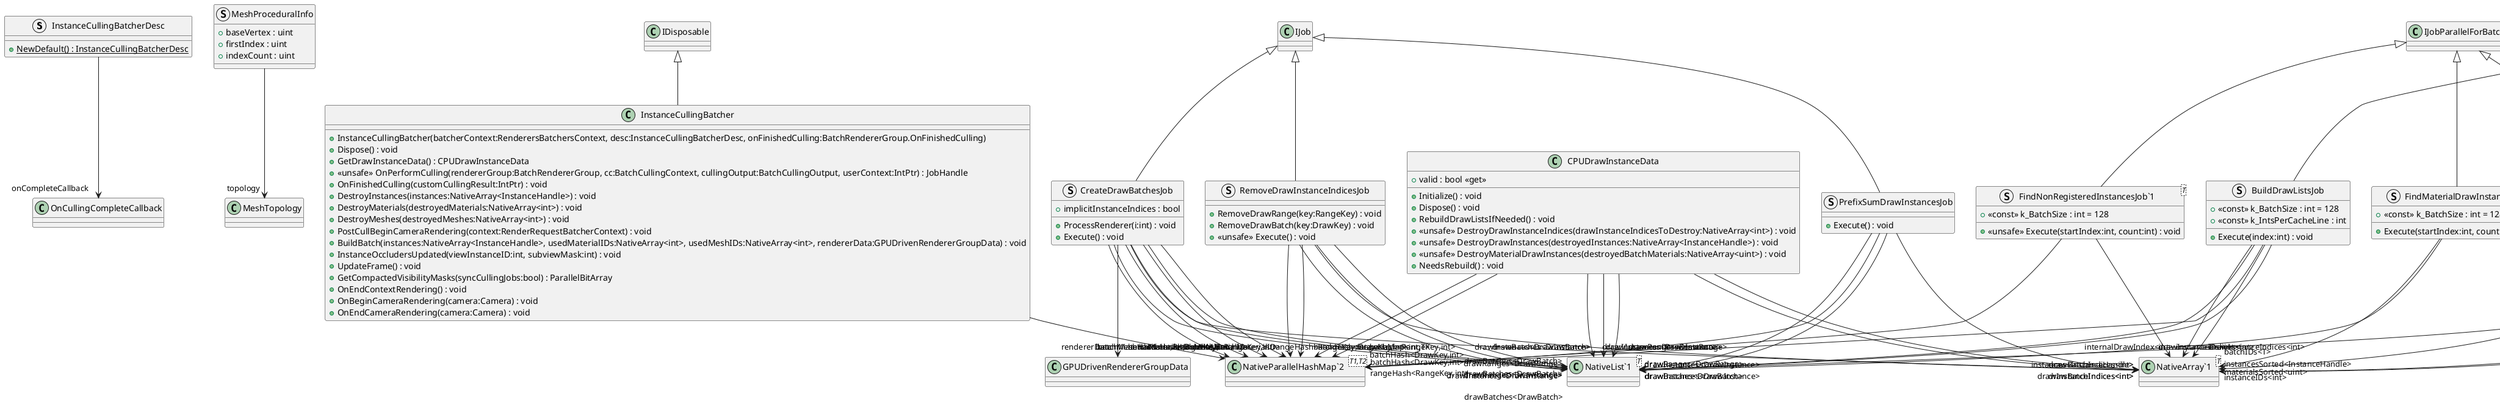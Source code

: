 @startuml
struct InstanceCullingBatcherDesc {
    + {static} NewDefault() : InstanceCullingBatcherDesc
}
struct MeshProceduralInfo {
    + baseVertex : uint
    + firstIndex : uint
    + indexCount : uint
}
struct PrefixSumDrawInstancesJob {
    + Execute() : void
}
struct BuildDrawListsJob {
    + <<const>> k_BatchSize : int = 128
    + <<const>> k_IntsPerCacheLine : int
    + Execute(index:int) : void
}
struct FindDrawInstancesJob {
    + <<const>> k_BatchSize : int = 128
    + Execute(startIndex:int, count:int) : void
}
struct FindMaterialDrawInstancesJob {
    + <<const>> k_BatchSize : int = 128
    + Execute(startIndex:int, count:int) : void
}
struct "FindNonRegisteredInstancesJob`1"<T> {
    + <<const>> k_BatchSize : int = 128
    + <<unsafe>> Execute(startIndex:int, count:int) : void
}
struct "RegisterNewInstancesJob`1"<T> {
    + <<const>> k_BatchSize : int = 128
    + <<unsafe>> Execute(index:int) : void
}
struct RemoveDrawInstanceIndicesJob {
    + RemoveDrawRange(key:RangeKey) : void
    + RemoveDrawBatch(key:DrawKey) : void
    + <<unsafe>> Execute() : void
}
struct CreateDrawBatchesJob {
    + implicitInstanceIndices : bool
    + ProcessRenderer(i:int) : void
    + Execute() : void
}
class CPUDrawInstanceData {
    + valid : bool <<get>>
    + Initialize() : void
    + Dispose() : void
    + RebuildDrawListsIfNeeded() : void
    + <<unsafe>> DestroyDrawInstanceIndices(drawInstanceIndicesToDestroy:NativeArray<int>) : void
    + <<unsafe>> DestroyDrawInstances(destroyedInstances:NativeArray<InstanceHandle>) : void
    + <<unsafe>> DestroyMaterialDrawInstances(destroyedBatchMaterials:NativeArray<uint>) : void
    + NeedsRebuild() : void
}
class InstanceCullingBatcher {
    + InstanceCullingBatcher(batcherContext:RenderersBatchersContext, desc:InstanceCullingBatcherDesc, onFinishedCulling:BatchRendererGroup.OnFinishedCulling)
    + Dispose() : void
    + GetDrawInstanceData() : CPUDrawInstanceData
    + <<unsafe>> OnPerformCulling(rendererGroup:BatchRendererGroup, cc:BatchCullingContext, cullingOutput:BatchCullingOutput, userContext:IntPtr) : JobHandle
    + OnFinishedCulling(customCullingResult:IntPtr) : void
    + DestroyInstances(instances:NativeArray<InstanceHandle>) : void
    + DestroyMaterials(destroyedMaterials:NativeArray<int>) : void
    + DestroyMeshes(destroyedMeshes:NativeArray<int>) : void
    + PostCullBeginCameraRendering(context:RenderRequestBatcherContext) : void
    + BuildBatch(instances:NativeArray<InstanceHandle>, usedMaterialIDs:NativeArray<int>, usedMeshIDs:NativeArray<int>, rendererData:GPUDrivenRendererGroupData) : void
    + InstanceOccludersUpdated(viewInstanceID:int, subviewMask:int) : void
    + UpdateFrame() : void
    + GetCompactedVisibilityMasks(syncCullingJobs:bool) : ParallelBitArray
    + OnEndContextRendering() : void
    + OnBeginCameraRendering(camera:Camera) : void
    + OnEndCameraRendering(camera:Camera) : void
}
class "NativeParallelHashMap`2"<T1,T2> {
}
class "NativeList`1"<T> {
}
class "NativeArray`1"<T> {
}
InstanceCullingBatcherDesc --> "onCompleteCallback" OnCullingCompleteCallback
MeshProceduralInfo --> "topology" MeshTopology
IJob <|-- PrefixSumDrawInstancesJob
PrefixSumDrawInstancesJob --> "rangeHash<RangeKey,int>" "NativeParallelHashMap`2"
PrefixSumDrawInstancesJob --> "drawRanges<DrawRange>" "NativeList`1"
PrefixSumDrawInstancesJob --> "drawBatches<DrawBatch>" "NativeList`1"
PrefixSumDrawInstancesJob --> "drawBatchIndices<int>" "NativeArray`1"
IJobParallelFor <|-- BuildDrawListsJob
BuildDrawListsJob --> "batchHash<DrawKey,int>" "NativeParallelHashMap`2"
BuildDrawListsJob --> "drawInstances<DrawInstance>" "NativeList`1"
BuildDrawListsJob --> "drawBatches<DrawBatch>" "NativeList`1"
BuildDrawListsJob --> "internalDrawIndex<int>" "NativeArray`1"
BuildDrawListsJob --> "drawInstanceIndices<int>" "NativeArray`1"
IJobParallelForBatch <|-- FindDrawInstancesJob
FindDrawInstancesJob --> "instancesSorted<InstanceHandle>" "NativeArray`1"
FindDrawInstancesJob --> "drawInstances<DrawInstance>" "NativeList`1"
IJobParallelForBatch <|-- FindMaterialDrawInstancesJob
FindMaterialDrawInstancesJob --> "materialsSorted<uint>" "NativeArray`1"
FindMaterialDrawInstancesJob --> "drawInstances<DrawInstance>" "NativeList`1"
IJobParallelForBatch <|-- "FindNonRegisteredInstancesJob`1"
"FindNonRegisteredInstancesJob`1" --> "instanceIDs<int>" "NativeArray`1"
"FindNonRegisteredInstancesJob`1" --> "hashMap<int,T>" "NativeParallelHashMap`2"
IJobParallelFor <|-- "RegisterNewInstancesJob`1"
"RegisterNewInstancesJob`1" --> "instanceIDs<int>" "NativeArray`1"
"RegisterNewInstancesJob`1" --> "batchIDs<T>" "NativeArray`1"
IJob <|-- RemoveDrawInstanceIndicesJob
RemoveDrawInstanceIndicesJob --> "drawInstanceIndices<int>" "NativeArray`1"
RemoveDrawInstanceIndicesJob --> "drawInstances<DrawInstance>" "NativeList`1"
RemoveDrawInstanceIndicesJob --> "rangeHash<RangeKey,int>" "NativeParallelHashMap`2"
RemoveDrawInstanceIndicesJob --> "batchHash<DrawKey,int>" "NativeParallelHashMap`2"
RemoveDrawInstanceIndicesJob --> "drawRanges<DrawRange>" "NativeList`1"
RemoveDrawInstanceIndicesJob --> "drawBatches<DrawBatch>" "NativeList`1"
IJob <|-- CreateDrawBatchesJob
CreateDrawBatchesJob --> "instances<InstanceHandle>" "NativeArray`1"
CreateDrawBatchesJob --> "rendererData" GPUDrivenRendererGroupData
CreateDrawBatchesJob --> "batchMeshHash<int,BatchMeshID>" "NativeParallelHashMap`2"
CreateDrawBatchesJob --> "batchMaterialHash<int,BatchMaterialID>" "NativeParallelHashMap`2"
CreateDrawBatchesJob --> "rangeHash<RangeKey,int>" "NativeParallelHashMap`2"
CreateDrawBatchesJob --> "drawRanges<DrawRange>" "NativeList`1"
CreateDrawBatchesJob --> "batchHash<DrawKey,int>" "NativeParallelHashMap`2"
CreateDrawBatchesJob --> "drawBatches<DrawBatch>" "NativeList`1"
CreateDrawBatchesJob --> "drawInstances<DrawInstance>" "NativeList`1"
CPUDrawInstanceData --> "drawInstances<DrawInstance>" "NativeList`1"
CPUDrawInstanceData --> "batchHash<DrawKey,int>" "NativeParallelHashMap`2"
CPUDrawInstanceData --> "drawBatches<DrawBatch>" "NativeList`1"
CPUDrawInstanceData --> "rangeHash<RangeKey,int>" "NativeParallelHashMap`2"
CPUDrawInstanceData --> "drawRanges<DrawRange>" "NativeList`1"
CPUDrawInstanceData --> "drawBatchIndices<int>" "NativeArray`1"
CPUDrawInstanceData --> "drawInstanceIndices<int>" "NativeArray`1"
IDisposable <|-- InstanceCullingBatcher
InstanceCullingBatcher --> "batchMaterialHash<int,BatchMaterialID>" "NativeParallelHashMap`2"
@enduml
